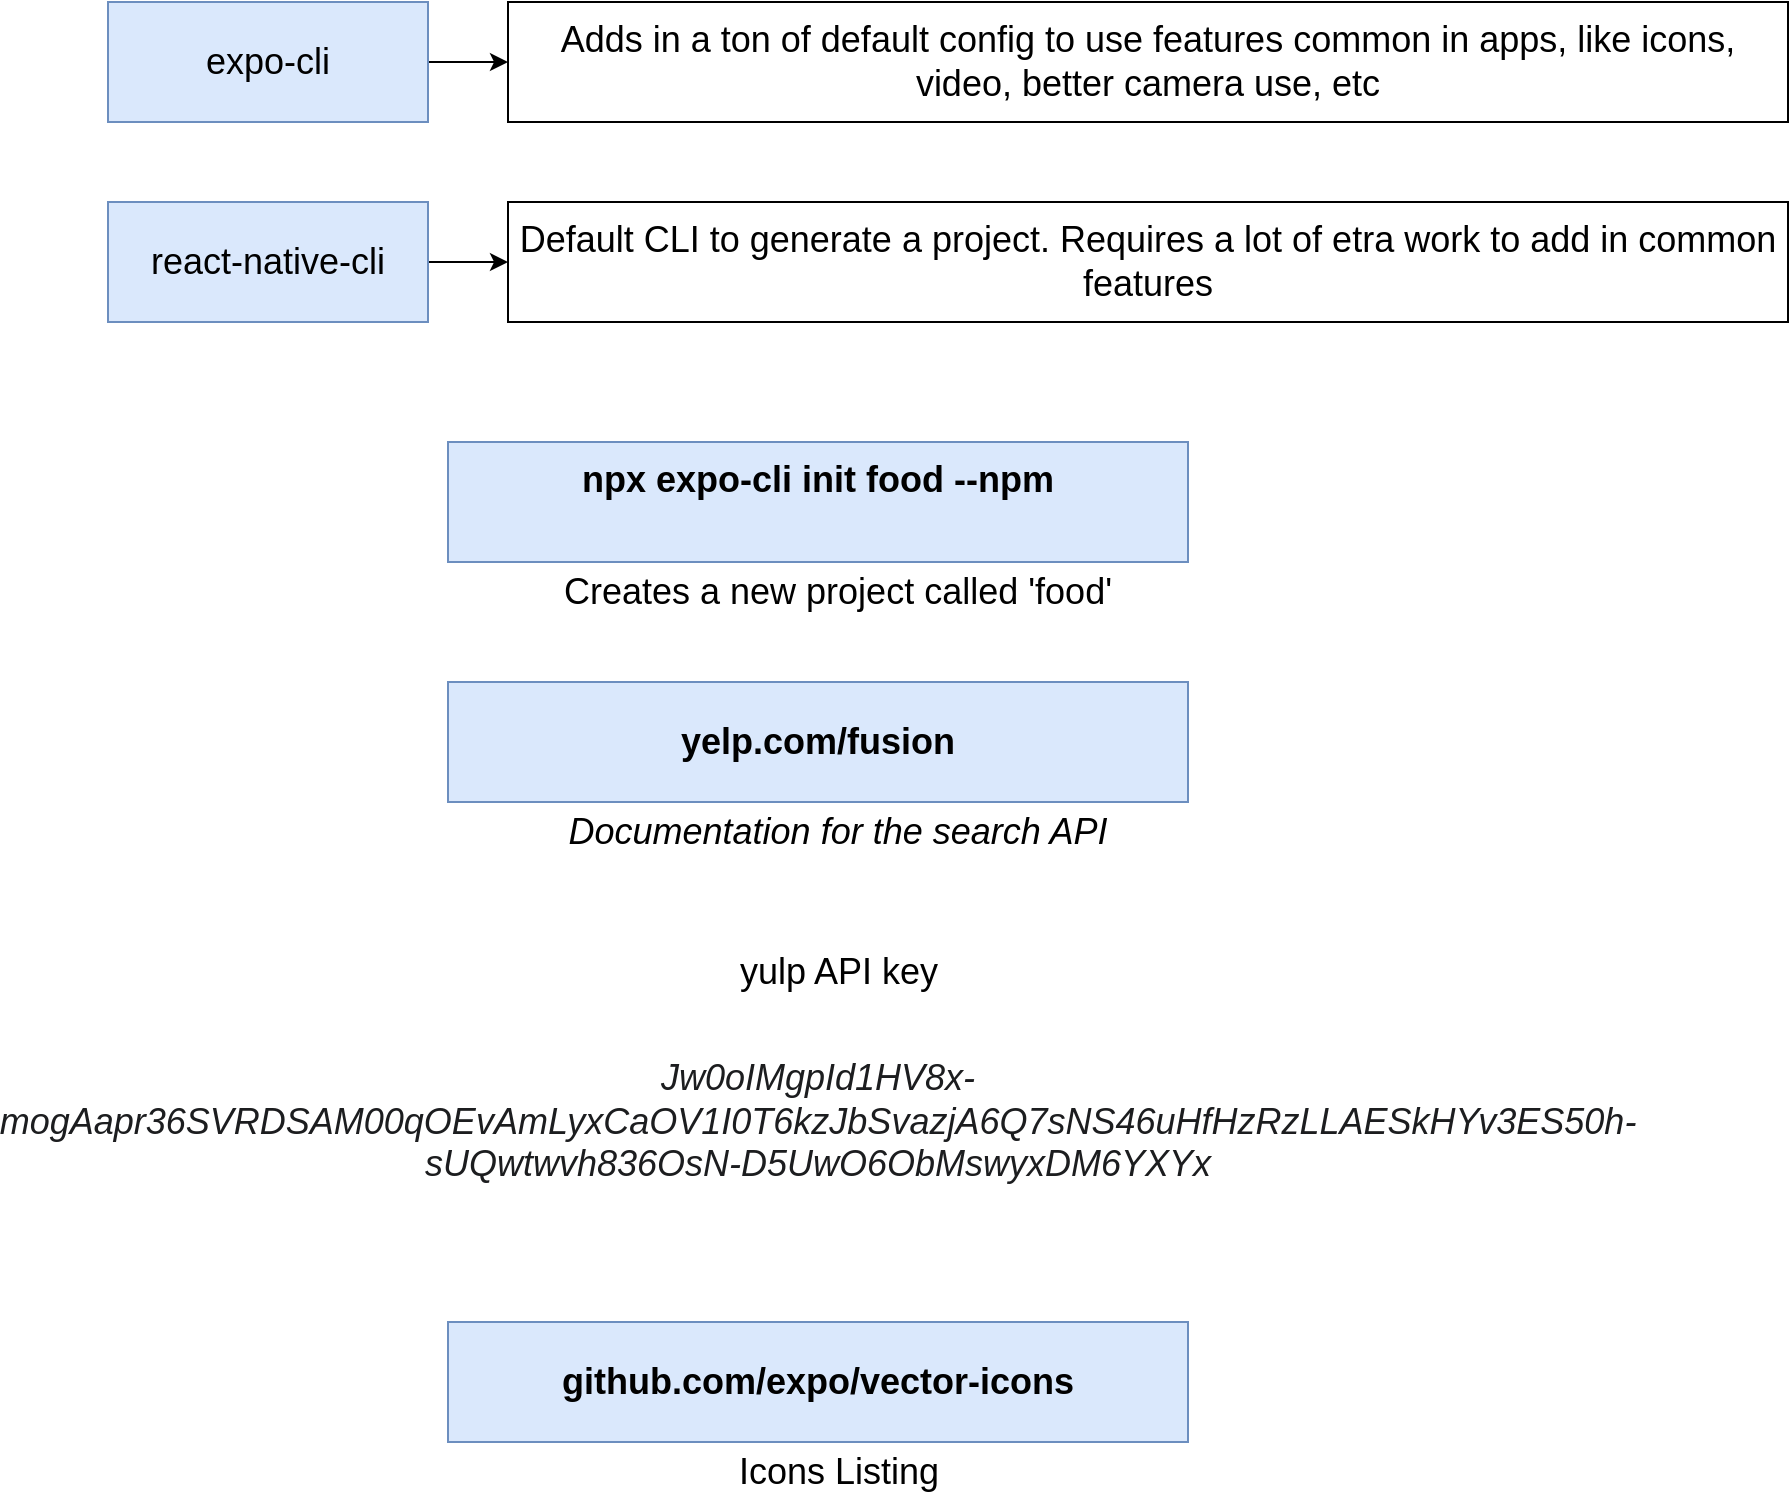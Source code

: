 <mxfile version="15.8.7" type="device" pages="4"><diagram id="WrwqOSiqOzAzMB3x5bqd" name="App Generation ways"><mxGraphModel dx="950" dy="566" grid="1" gridSize="10" guides="1" tooltips="1" connect="1" arrows="1" fold="1" page="1" pageScale="1" pageWidth="827" pageHeight="1169" math="0" shadow="0"><root><mxCell id="0"/><mxCell id="1" parent="0"/><mxCell id="i_Wmv0vjqxrvGVxS2NF4-6" value="" style="edgeStyle=orthogonalEdgeStyle;rounded=0;orthogonalLoop=1;jettySize=auto;html=1;fontSize=18;" parent="1" source="i_Wmv0vjqxrvGVxS2NF4-1" target="i_Wmv0vjqxrvGVxS2NF4-3" edge="1"><mxGeometry relative="1" as="geometry"/></mxCell><mxCell id="i_Wmv0vjqxrvGVxS2NF4-1" value="&lt;font style=&quot;font-size: 18px&quot;&gt;expo-cli&lt;/font&gt;" style="rounded=0;whiteSpace=wrap;html=1;fillColor=#dae8fc;strokeColor=#6c8ebf;" parent="1" vertex="1"><mxGeometry x="360" y="260" width="160" height="60" as="geometry"/></mxCell><mxCell id="i_Wmv0vjqxrvGVxS2NF4-7" value="" style="edgeStyle=orthogonalEdgeStyle;rounded=0;orthogonalLoop=1;jettySize=auto;html=1;fontSize=18;" parent="1" source="i_Wmv0vjqxrvGVxS2NF4-2" target="i_Wmv0vjqxrvGVxS2NF4-5" edge="1"><mxGeometry relative="1" as="geometry"/></mxCell><mxCell id="i_Wmv0vjqxrvGVxS2NF4-2" value="&lt;font style=&quot;font-size: 18px&quot;&gt;react-native-cli&lt;/font&gt;" style="rounded=0;whiteSpace=wrap;html=1;fillColor=#dae8fc;strokeColor=#6c8ebf;" parent="1" vertex="1"><mxGeometry x="360" y="360" width="160" height="60" as="geometry"/></mxCell><mxCell id="i_Wmv0vjqxrvGVxS2NF4-3" value="&lt;font style=&quot;font-size: 18px&quot;&gt;Adds in a ton of default config to use features common in apps, like icons, video, better camera use, etc&lt;/font&gt;" style="rounded=0;whiteSpace=wrap;html=1;" parent="1" vertex="1"><mxGeometry x="560" y="260" width="640" height="60" as="geometry"/></mxCell><mxCell id="i_Wmv0vjqxrvGVxS2NF4-5" value="&lt;span style=&quot;font-size: 18px&quot;&gt;Default CLI to generate a project. Requires a lot of etra work to add in common features&lt;/span&gt;" style="rounded=0;whiteSpace=wrap;html=1;" parent="1" vertex="1"><mxGeometry x="560" y="360" width="640" height="60" as="geometry"/></mxCell><mxCell id="i_Wmv0vjqxrvGVxS2NF4-8" value="&lt;div&gt;&lt;b&gt;npx expo-cli init food --npm&lt;/b&gt;&lt;/div&gt;&lt;div&gt;&lt;br&gt;&lt;/div&gt;" style="rounded=0;whiteSpace=wrap;html=1;fontSize=18;fillColor=#dae8fc;strokeColor=#6c8ebf;" parent="1" vertex="1"><mxGeometry x="530" y="480" width="370" height="60" as="geometry"/></mxCell><mxCell id="i_Wmv0vjqxrvGVxS2NF4-9" value="Creates a new project called 'food'" style="text;html=1;strokeColor=none;fillColor=none;align=center;verticalAlign=middle;whiteSpace=wrap;rounded=0;fontSize=18;" parent="1" vertex="1"><mxGeometry x="570" y="540" width="310" height="30" as="geometry"/></mxCell><mxCell id="i_Wmv0vjqxrvGVxS2NF4-10" value="&lt;div&gt;&lt;b&gt;yelp.com/fusion&lt;/b&gt;&lt;/div&gt;" style="rounded=0;whiteSpace=wrap;html=1;fontSize=18;fillColor=#dae8fc;strokeColor=#6c8ebf;" parent="1" vertex="1"><mxGeometry x="530" y="600" width="370" height="60" as="geometry"/></mxCell><mxCell id="i_Wmv0vjqxrvGVxS2NF4-11" value="&lt;i&gt;Documentation for the search API&lt;/i&gt;" style="text;html=1;strokeColor=none;fillColor=none;align=center;verticalAlign=middle;whiteSpace=wrap;rounded=0;fontSize=18;" parent="1" vertex="1"><mxGeometry x="570" y="660" width="310" height="30" as="geometry"/></mxCell><mxCell id="i_Wmv0vjqxrvGVxS2NF4-13" value="&lt;em style=&quot;box-sizing: border-box ; margin: 0px ; padding: 0px ; color: rgb(28 , 29 , 31) ; font-family: &amp;#34;sf pro text&amp;#34; , , &amp;#34;blinkmacsystemfont&amp;#34; , &amp;#34;roboto&amp;#34; , &amp;#34;segoe ui&amp;#34; , &amp;#34;helvetica&amp;#34; , &amp;#34;arial&amp;#34; , sans-serif , &amp;#34;apple color emoji&amp;#34; , &amp;#34;segoe ui emoji&amp;#34; , &amp;#34;segoe ui symbol&amp;#34; ; background-color: rgb(255 , 255 , 255)&quot;&gt;Jw0oIMgpId1HV8x-mogAapr36SVRDSAM00qOEvAmLyxCaOV1I0T6kzJbSvazjA6Q7sNS46uHfHzRzLLAESkHYv3ES50h-sUQwtwvh836OsN-D5UwO6ObMswyxDM6YXYx&lt;/em&gt;" style="text;html=1;strokeColor=none;fillColor=none;align=center;verticalAlign=middle;whiteSpace=wrap;rounded=0;fontSize=18;" parent="1" vertex="1"><mxGeometry x="525" y="760" width="380" height="120" as="geometry"/></mxCell><mxCell id="i_Wmv0vjqxrvGVxS2NF4-14" value="yulp API key" style="text;html=1;strokeColor=none;fillColor=none;align=center;verticalAlign=middle;whiteSpace=wrap;rounded=0;fontSize=18;" parent="1" vertex="1"><mxGeometry x="652.5" y="730" width="145" height="30" as="geometry"/></mxCell><mxCell id="5w9jolplkc1lT1KSeL-f-1" value="&lt;div&gt;&lt;b&gt;github.com/expo/vector-icons&lt;/b&gt;&lt;/div&gt;" style="rounded=0;whiteSpace=wrap;html=1;fontSize=18;fillColor=#dae8fc;strokeColor=#6c8ebf;" vertex="1" parent="1"><mxGeometry x="530" y="920" width="370" height="60" as="geometry"/></mxCell><mxCell id="5w9jolplkc1lT1KSeL-f-2" value="Icons Listing" style="text;html=1;strokeColor=none;fillColor=none;align=center;verticalAlign=middle;whiteSpace=wrap;rounded=0;fontSize=18;" vertex="1" parent="1"><mxGeometry x="652.5" y="980" width="145" height="30" as="geometry"/></mxCell></root></mxGraphModel></diagram><diagram id="Hoe1b2u6JsbBUwglHizu" name="Screens to navigate"><mxGraphModel dx="868" dy="566" grid="1" gridSize="10" guides="1" tooltips="1" connect="1" arrows="1" fold="1" page="1" pageScale="1" pageWidth="827" pageHeight="1169" math="0" shadow="0"><root><mxCell id="B64MYWREaPMJ1SF4urCP-0"/><mxCell id="B64MYWREaPMJ1SF4urCP-1" parent="B64MYWREaPMJ1SF4urCP-0"/><mxCell id="7j5D3TTztKaF74a5l4-s-0" value="" style="rounded=1;whiteSpace=wrap;html=1;fillColor=#f5f5f5;fontColor=#333333;strokeColor=#666666;" vertex="1" parent="B64MYWREaPMJ1SF4urCP-1"><mxGeometry x="200" y="40" width="280" height="440" as="geometry"/></mxCell><mxCell id="7j5D3TTztKaF74a5l4-s-1" value="" style="rounded=0;whiteSpace=wrap;html=1;" vertex="1" parent="B64MYWREaPMJ1SF4urCP-1"><mxGeometry x="210" y="80" width="260" height="370" as="geometry"/></mxCell><mxCell id="7j5D3TTztKaF74a5l4-s-2" value="" style="ellipse;whiteSpace=wrap;html=1;aspect=fixed;" vertex="1" parent="B64MYWREaPMJ1SF4urCP-1"><mxGeometry x="270" y="50" width="10" height="10" as="geometry"/></mxCell><mxCell id="7j5D3TTztKaF74a5l4-s-3" value="" style="rounded=1;whiteSpace=wrap;html=1;" vertex="1" parent="B64MYWREaPMJ1SF4urCP-1"><mxGeometry x="310" y="50" width="70" height="10" as="geometry"/></mxCell><mxCell id="7j5D3TTztKaF74a5l4-s-4" value="" style="ellipse;whiteSpace=wrap;html=1;aspect=fixed;" vertex="1" parent="B64MYWREaPMJ1SF4urCP-1"><mxGeometry x="390" y="50" width="10" height="10" as="geometry"/></mxCell><mxCell id="7j5D3TTztKaF74a5l4-s-5" value="" style="ellipse;whiteSpace=wrap;html=1;aspect=fixed;" vertex="1" parent="B64MYWREaPMJ1SF4urCP-1"><mxGeometry x="408.5" y="50" width="10" height="10" as="geometry"/></mxCell><mxCell id="7j5D3TTztKaF74a5l4-s-6" value="" style="rounded=1;whiteSpace=wrap;html=1;" vertex="1" parent="B64MYWREaPMJ1SF4urCP-1"><mxGeometry x="310" y="450" width="70" height="20" as="geometry"/></mxCell><mxCell id="7j5D3TTztKaF74a5l4-s-7" value="&lt;font style=&quot;font-size: 26px&quot;&gt;Search Screen&lt;/font&gt;" style="rounded=0;whiteSpace=wrap;html=1;fillColor=#dae8fc;strokeColor=#6c8ebf;" vertex="1" parent="B64MYWREaPMJ1SF4urCP-1"><mxGeometry x="255" y="200" width="170" height="100" as="geometry"/></mxCell><mxCell id="7j5D3TTztKaF74a5l4-s-8" value="" style="rounded=1;whiteSpace=wrap;html=1;fillColor=#f5f5f5;fontColor=#333333;strokeColor=#666666;" vertex="1" parent="B64MYWREaPMJ1SF4urCP-1"><mxGeometry x="560" y="40" width="280" height="440" as="geometry"/></mxCell><mxCell id="7j5D3TTztKaF74a5l4-s-9" value="" style="rounded=0;whiteSpace=wrap;html=1;" vertex="1" parent="B64MYWREaPMJ1SF4urCP-1"><mxGeometry x="570" y="80" width="260" height="370" as="geometry"/></mxCell><mxCell id="7j5D3TTztKaF74a5l4-s-10" value="" style="ellipse;whiteSpace=wrap;html=1;aspect=fixed;" vertex="1" parent="B64MYWREaPMJ1SF4urCP-1"><mxGeometry x="630" y="50" width="10" height="10" as="geometry"/></mxCell><mxCell id="7j5D3TTztKaF74a5l4-s-11" value="" style="rounded=1;whiteSpace=wrap;html=1;" vertex="1" parent="B64MYWREaPMJ1SF4urCP-1"><mxGeometry x="670" y="50" width="70" height="10" as="geometry"/></mxCell><mxCell id="7j5D3TTztKaF74a5l4-s-12" value="" style="ellipse;whiteSpace=wrap;html=1;aspect=fixed;" vertex="1" parent="B64MYWREaPMJ1SF4urCP-1"><mxGeometry x="750" y="50" width="10" height="10" as="geometry"/></mxCell><mxCell id="7j5D3TTztKaF74a5l4-s-13" value="" style="ellipse;whiteSpace=wrap;html=1;aspect=fixed;" vertex="1" parent="B64MYWREaPMJ1SF4urCP-1"><mxGeometry x="768.5" y="50" width="10" height="10" as="geometry"/></mxCell><mxCell id="7j5D3TTztKaF74a5l4-s-14" value="" style="rounded=1;whiteSpace=wrap;html=1;" vertex="1" parent="B64MYWREaPMJ1SF4urCP-1"><mxGeometry x="670" y="450" width="70" height="20" as="geometry"/></mxCell><mxCell id="7j5D3TTztKaF74a5l4-s-15" value="&lt;font style=&quot;font-size: 26px&quot;&gt;Details Screen&lt;/font&gt;" style="rounded=0;whiteSpace=wrap;html=1;fillColor=#dae8fc;strokeColor=#6c8ebf;" vertex="1" parent="B64MYWREaPMJ1SF4urCP-1"><mxGeometry x="615" y="200" width="170" height="100" as="geometry"/></mxCell></root></mxGraphModel></diagram><diagram id="XXNTL1SwGG0emzPkTW7q" name="What React Navigation Offers"><mxGraphModel dx="1320" dy="566" grid="1" gridSize="10" guides="1" tooltips="1" connect="1" arrows="1" fold="1" page="1" pageScale="1" pageWidth="827" pageHeight="1169" math="0" shadow="0"><root><mxCell id="nATGKbkZ07xjLqgcDPAR-0"/><mxCell id="nATGKbkZ07xjLqgcDPAR-1" parent="nATGKbkZ07xjLqgcDPAR-0"/><mxCell id="X2TZH0HM2lUTdgcv3hEM-0" value="" style="rounded=1;whiteSpace=wrap;html=1;fillColor=#f5f5f5;fontColor=#333333;strokeColor=#666666;" vertex="1" parent="nATGKbkZ07xjLqgcDPAR-1"><mxGeometry x="70" y="50" width="280" height="440" as="geometry"/></mxCell><mxCell id="X2TZH0HM2lUTdgcv3hEM-1" value="" style="rounded=0;whiteSpace=wrap;html=1;" vertex="1" parent="nATGKbkZ07xjLqgcDPAR-1"><mxGeometry x="80" y="90" width="260" height="370" as="geometry"/></mxCell><mxCell id="X2TZH0HM2lUTdgcv3hEM-2" value="" style="ellipse;whiteSpace=wrap;html=1;aspect=fixed;" vertex="1" parent="nATGKbkZ07xjLqgcDPAR-1"><mxGeometry x="140" y="60" width="10" height="10" as="geometry"/></mxCell><mxCell id="X2TZH0HM2lUTdgcv3hEM-3" value="" style="rounded=1;whiteSpace=wrap;html=1;" vertex="1" parent="nATGKbkZ07xjLqgcDPAR-1"><mxGeometry x="180" y="60" width="70" height="10" as="geometry"/></mxCell><mxCell id="X2TZH0HM2lUTdgcv3hEM-4" value="" style="ellipse;whiteSpace=wrap;html=1;aspect=fixed;" vertex="1" parent="nATGKbkZ07xjLqgcDPAR-1"><mxGeometry x="260" y="60" width="10" height="10" as="geometry"/></mxCell><mxCell id="X2TZH0HM2lUTdgcv3hEM-5" value="" style="ellipse;whiteSpace=wrap;html=1;aspect=fixed;" vertex="1" parent="nATGKbkZ07xjLqgcDPAR-1"><mxGeometry x="278.5" y="60" width="10" height="10" as="geometry"/></mxCell><mxCell id="X2TZH0HM2lUTdgcv3hEM-6" value="" style="rounded=1;whiteSpace=wrap;html=1;" vertex="1" parent="nATGKbkZ07xjLqgcDPAR-1"><mxGeometry x="180" y="460" width="70" height="20" as="geometry"/></mxCell><mxCell id="X2TZH0HM2lUTdgcv3hEM-7" value="" style="rounded=0;whiteSpace=wrap;html=1;" vertex="1" parent="nATGKbkZ07xjLqgcDPAR-1"><mxGeometry x="80" y="90" width="170" height="370" as="geometry"/></mxCell><mxCell id="X2TZH0HM2lUTdgcv3hEM-8" value="" style="rounded=1;whiteSpace=wrap;html=1;fillColor=#f5f5f5;fontColor=#333333;strokeColor=#666666;" vertex="1" parent="nATGKbkZ07xjLqgcDPAR-1"><mxGeometry x="360" y="50" width="280" height="440" as="geometry"/></mxCell><mxCell id="X2TZH0HM2lUTdgcv3hEM-9" value="" style="rounded=0;whiteSpace=wrap;html=1;" vertex="1" parent="nATGKbkZ07xjLqgcDPAR-1"><mxGeometry x="370" y="90" width="260" height="370" as="geometry"/></mxCell><mxCell id="X2TZH0HM2lUTdgcv3hEM-10" value="" style="ellipse;whiteSpace=wrap;html=1;aspect=fixed;" vertex="1" parent="nATGKbkZ07xjLqgcDPAR-1"><mxGeometry x="440" y="60" width="10" height="10" as="geometry"/></mxCell><mxCell id="X2TZH0HM2lUTdgcv3hEM-11" value="" style="rounded=1;whiteSpace=wrap;html=1;" vertex="1" parent="nATGKbkZ07xjLqgcDPAR-1"><mxGeometry x="480" y="60" width="70" height="10" as="geometry"/></mxCell><mxCell id="X2TZH0HM2lUTdgcv3hEM-12" value="" style="ellipse;whiteSpace=wrap;html=1;aspect=fixed;" vertex="1" parent="nATGKbkZ07xjLqgcDPAR-1"><mxGeometry x="560" y="60" width="10" height="10" as="geometry"/></mxCell><mxCell id="X2TZH0HM2lUTdgcv3hEM-13" value="" style="ellipse;whiteSpace=wrap;html=1;aspect=fixed;" vertex="1" parent="nATGKbkZ07xjLqgcDPAR-1"><mxGeometry x="578.5" y="60" width="10" height="10" as="geometry"/></mxCell><mxCell id="X2TZH0HM2lUTdgcv3hEM-14" value="" style="rounded=1;whiteSpace=wrap;html=1;" vertex="1" parent="nATGKbkZ07xjLqgcDPAR-1"><mxGeometry x="480" y="460" width="70" height="20" as="geometry"/></mxCell><mxCell id="X2TZH0HM2lUTdgcv3hEM-26" value="Home" style="text;html=1;strokeColor=none;fillColor=none;align=center;verticalAlign=middle;whiteSpace=wrap;rounded=0;fontSize=26;" vertex="1" parent="nATGKbkZ07xjLqgcDPAR-1"><mxGeometry x="135" y="130" width="60" height="30" as="geometry"/></mxCell><mxCell id="X2TZH0HM2lUTdgcv3hEM-27" value="Text" style="text;html=1;strokeColor=none;fillColor=none;align=center;verticalAlign=middle;whiteSpace=wrap;rounded=0;fontSize=26;" vertex="1" parent="nATGKbkZ07xjLqgcDPAR-1"><mxGeometry x="135" y="170" width="60" height="30" as="geometry"/></mxCell><mxCell id="X2TZH0HM2lUTdgcv3hEM-28" value="API Demo" style="text;html=1;strokeColor=none;fillColor=none;align=center;verticalAlign=middle;whiteSpace=wrap;rounded=0;fontSize=26;" vertex="1" parent="nATGKbkZ07xjLqgcDPAR-1"><mxGeometry x="95" y="210" width="140" height="30" as="geometry"/></mxCell><mxCell id="X2TZH0HM2lUTdgcv3hEM-29" value="Picker" style="text;html=1;strokeColor=none;fillColor=none;align=center;verticalAlign=middle;whiteSpace=wrap;rounded=0;fontSize=26;" vertex="1" parent="nATGKbkZ07xjLqgcDPAR-1"><mxGeometry x="135" y="245" width="60" height="30" as="geometry"/></mxCell><mxCell id="X2TZH0HM2lUTdgcv3hEM-30" value="Icons" style="text;html=1;strokeColor=none;fillColor=none;align=center;verticalAlign=middle;whiteSpace=wrap;rounded=0;fontSize=26;" vertex="1" parent="nATGKbkZ07xjLqgcDPAR-1"><mxGeometry x="135" y="280" width="60" height="30" as="geometry"/></mxCell><mxCell id="X2TZH0HM2lUTdgcv3hEM-31" value="" style="rounded=0;whiteSpace=wrap;html=1;fontSize=26;" vertex="1" parent="nATGKbkZ07xjLqgcDPAR-1"><mxGeometry x="250" y="90" width="90" height="60" as="geometry"/></mxCell><mxCell id="X2TZH0HM2lUTdgcv3hEM-32" value="&lt;font style=&quot;font-size: 15px&quot;&gt;ty of&lt;br&gt;&amp;nbsp;use state&lt;br&gt;&lt;/font&gt;" style="text;html=1;strokeColor=none;fillColor=none;align=left;verticalAlign=middle;whiteSpace=wrap;rounded=0;fontSize=26;" vertex="1" parent="nATGKbkZ07xjLqgcDPAR-1"><mxGeometry x="250" y="190" width="90" height="40" as="geometry"/></mxCell><mxCell id="X2TZH0HM2lUTdgcv3hEM-33" value="Home" style="rounded=0;whiteSpace=wrap;html=1;fontSize=15;" vertex="1" parent="nATGKbkZ07xjLqgcDPAR-1"><mxGeometry x="370" y="90" width="260" height="60" as="geometry"/></mxCell><mxCell id="X2TZH0HM2lUTdgcv3hEM-35" value="" style="endArrow=none;html=1;rounded=0;fontSize=15;" edge="1" parent="nATGKbkZ07xjLqgcDPAR-1"><mxGeometry width="50" height="50" relative="1" as="geometry"><mxPoint x="384" y="110" as="sourcePoint"/><mxPoint x="414" y="110" as="targetPoint"/></mxGeometry></mxCell><mxCell id="X2TZH0HM2lUTdgcv3hEM-36" value="" style="endArrow=none;html=1;rounded=0;fontSize=15;" edge="1" parent="nATGKbkZ07xjLqgcDPAR-1"><mxGeometry width="50" height="50" relative="1" as="geometry"><mxPoint x="384" y="119.5" as="sourcePoint"/><mxPoint x="414" y="119.5" as="targetPoint"/></mxGeometry></mxCell><mxCell id="X2TZH0HM2lUTdgcv3hEM-37" value="" style="endArrow=none;html=1;rounded=0;fontSize=15;" edge="1" parent="nATGKbkZ07xjLqgcDPAR-1"><mxGeometry width="50" height="50" relative="1" as="geometry"><mxPoint x="384" y="130" as="sourcePoint"/><mxPoint x="414" y="130" as="targetPoint"/></mxGeometry></mxCell><mxCell id="X2TZH0HM2lUTdgcv3hEM-38" value="&lt;font style=&quot;font-size: 22px&quot;&gt;Welcome !&lt;/font&gt;" style="text;html=1;strokeColor=none;fillColor=none;align=center;verticalAlign=middle;whiteSpace=wrap;rounded=0;fontSize=15;" vertex="1" parent="nATGKbkZ07xjLqgcDPAR-1"><mxGeometry x="370" y="150" width="160" height="40" as="geometry"/></mxCell><mxCell id="X2TZH0HM2lUTdgcv3hEM-39" value="&lt;font style=&quot;font-size: 15px&quot;&gt;This app has a variety of examples on how to use state.&lt;/font&gt;" style="text;html=1;strokeColor=none;fillColor=none;align=center;verticalAlign=middle;whiteSpace=wrap;rounded=0;fontSize=22;" vertex="1" parent="nATGKbkZ07xjLqgcDPAR-1"><mxGeometry x="370" y="190" width="260" height="110" as="geometry"/></mxCell><mxCell id="X2TZH0HM2lUTdgcv3hEM-52" value="" style="rounded=1;whiteSpace=wrap;html=1;fillColor=#f5f5f5;fontColor=#333333;strokeColor=#666666;" vertex="1" parent="nATGKbkZ07xjLqgcDPAR-1"><mxGeometry x="650" y="50" width="280" height="440" as="geometry"/></mxCell><mxCell id="X2TZH0HM2lUTdgcv3hEM-53" value="" style="rounded=0;whiteSpace=wrap;html=1;" vertex="1" parent="nATGKbkZ07xjLqgcDPAR-1"><mxGeometry x="660" y="90" width="260" height="370" as="geometry"/></mxCell><mxCell id="X2TZH0HM2lUTdgcv3hEM-54" value="" style="ellipse;whiteSpace=wrap;html=1;aspect=fixed;" vertex="1" parent="nATGKbkZ07xjLqgcDPAR-1"><mxGeometry x="730" y="60" width="10" height="10" as="geometry"/></mxCell><mxCell id="X2TZH0HM2lUTdgcv3hEM-55" value="" style="rounded=1;whiteSpace=wrap;html=1;" vertex="1" parent="nATGKbkZ07xjLqgcDPAR-1"><mxGeometry x="770" y="60" width="70" height="10" as="geometry"/></mxCell><mxCell id="X2TZH0HM2lUTdgcv3hEM-56" value="" style="ellipse;whiteSpace=wrap;html=1;aspect=fixed;" vertex="1" parent="nATGKbkZ07xjLqgcDPAR-1"><mxGeometry x="850" y="60" width="10" height="10" as="geometry"/></mxCell><mxCell id="X2TZH0HM2lUTdgcv3hEM-57" value="" style="ellipse;whiteSpace=wrap;html=1;aspect=fixed;" vertex="1" parent="nATGKbkZ07xjLqgcDPAR-1"><mxGeometry x="868.5" y="60" width="10" height="10" as="geometry"/></mxCell><mxCell id="X2TZH0HM2lUTdgcv3hEM-58" value="" style="rounded=1;whiteSpace=wrap;html=1;" vertex="1" parent="nATGKbkZ07xjLqgcDPAR-1"><mxGeometry x="770" y="460" width="70" height="20" as="geometry"/></mxCell><mxCell id="X2TZH0HM2lUTdgcv3hEM-59" value="Home" style="rounded=0;whiteSpace=wrap;html=1;fontSize=15;" vertex="1" parent="nATGKbkZ07xjLqgcDPAR-1"><mxGeometry x="660" y="90" width="260" height="60" as="geometry"/></mxCell><mxCell id="X2TZH0HM2lUTdgcv3hEM-63" value="&lt;font style=&quot;font-size: 22px&quot;&gt;Welcome !&lt;/font&gt;" style="text;html=1;strokeColor=none;fillColor=none;align=center;verticalAlign=middle;whiteSpace=wrap;rounded=0;fontSize=15;" vertex="1" parent="nATGKbkZ07xjLqgcDPAR-1"><mxGeometry x="660" y="150" width="160" height="40" as="geometry"/></mxCell><mxCell id="X2TZH0HM2lUTdgcv3hEM-64" value="&lt;font style=&quot;font-size: 15px&quot;&gt;This app has a variety of examples on how to use state.&lt;/font&gt;" style="text;html=1;strokeColor=none;fillColor=none;align=center;verticalAlign=middle;whiteSpace=wrap;rounded=0;fontSize=22;" vertex="1" parent="nATGKbkZ07xjLqgcDPAR-1"><mxGeometry x="660" y="190" width="260" height="110" as="geometry"/></mxCell><mxCell id="X2TZH0HM2lUTdgcv3hEM-78" value="Tap Here to show Icons" style="rounded=0;whiteSpace=wrap;html=1;fontSize=15;" vertex="1" parent="nATGKbkZ07xjLqgcDPAR-1"><mxGeometry x="690" y="280" width="200" height="40" as="geometry"/></mxCell><mxCell id="X2TZH0HM2lUTdgcv3hEM-79" value="" style="rounded=0;whiteSpace=wrap;html=1;fontSize=15;" vertex="1" parent="nATGKbkZ07xjLqgcDPAR-1"><mxGeometry x="370" y="420" width="260" height="40" as="geometry"/></mxCell><mxCell id="X2TZH0HM2lUTdgcv3hEM-80" value="Home" style="text;html=1;strokeColor=none;fillColor=none;align=center;verticalAlign=middle;whiteSpace=wrap;rounded=0;fontSize=15;" vertex="1" parent="nATGKbkZ07xjLqgcDPAR-1"><mxGeometry x="370" y="420" width="80" height="40" as="geometry"/></mxCell><mxCell id="X2TZH0HM2lUTdgcv3hEM-81" value="Icons" style="text;html=1;strokeColor=none;fillColor=none;align=center;verticalAlign=middle;whiteSpace=wrap;rounded=0;fontSize=15;" vertex="1" parent="nATGKbkZ07xjLqgcDPAR-1"><mxGeometry x="460" y="420" width="80" height="40" as="geometry"/></mxCell><mxCell id="X2TZH0HM2lUTdgcv3hEM-82" value="Picker" style="text;html=1;strokeColor=none;fillColor=none;align=center;verticalAlign=middle;whiteSpace=wrap;rounded=0;fontSize=15;" vertex="1" parent="nATGKbkZ07xjLqgcDPAR-1"><mxGeometry x="550" y="420" width="80" height="40" as="geometry"/></mxCell><mxCell id="X2TZH0HM2lUTdgcv3hEM-83" value="" style="rounded=1;whiteSpace=wrap;html=1;fillColor=#f5f5f5;fontColor=#333333;strokeColor=#666666;" vertex="1" parent="nATGKbkZ07xjLqgcDPAR-1"><mxGeometry x="940" y="50" width="280" height="440" as="geometry"/></mxCell><mxCell id="X2TZH0HM2lUTdgcv3hEM-84" value="" style="rounded=0;whiteSpace=wrap;html=1;" vertex="1" parent="nATGKbkZ07xjLqgcDPAR-1"><mxGeometry x="950" y="90" width="260" height="370" as="geometry"/></mxCell><mxCell id="X2TZH0HM2lUTdgcv3hEM-85" value="" style="ellipse;whiteSpace=wrap;html=1;aspect=fixed;" vertex="1" parent="nATGKbkZ07xjLqgcDPAR-1"><mxGeometry x="1020" y="60" width="10" height="10" as="geometry"/></mxCell><mxCell id="X2TZH0HM2lUTdgcv3hEM-86" value="" style="rounded=1;whiteSpace=wrap;html=1;" vertex="1" parent="nATGKbkZ07xjLqgcDPAR-1"><mxGeometry x="1060" y="60" width="70" height="10" as="geometry"/></mxCell><mxCell id="X2TZH0HM2lUTdgcv3hEM-87" value="" style="ellipse;whiteSpace=wrap;html=1;aspect=fixed;" vertex="1" parent="nATGKbkZ07xjLqgcDPAR-1"><mxGeometry x="1140" y="60" width="10" height="10" as="geometry"/></mxCell><mxCell id="X2TZH0HM2lUTdgcv3hEM-88" value="" style="ellipse;whiteSpace=wrap;html=1;aspect=fixed;" vertex="1" parent="nATGKbkZ07xjLqgcDPAR-1"><mxGeometry x="1158.5" y="60" width="10" height="10" as="geometry"/></mxCell><mxCell id="X2TZH0HM2lUTdgcv3hEM-89" value="" style="rounded=1;whiteSpace=wrap;html=1;" vertex="1" parent="nATGKbkZ07xjLqgcDPAR-1"><mxGeometry x="1060" y="460" width="70" height="20" as="geometry"/></mxCell><mxCell id="X2TZH0HM2lUTdgcv3hEM-90" value="Icons" style="rounded=0;whiteSpace=wrap;html=1;fontSize=15;" vertex="1" parent="nATGKbkZ07xjLqgcDPAR-1"><mxGeometry x="950" y="90" width="260" height="60" as="geometry"/></mxCell><mxCell id="X2TZH0HM2lUTdgcv3hEM-91" value="&lt;font style=&quot;font-size: 22px&quot;&gt;List of icons&lt;/font&gt;" style="text;html=1;strokeColor=none;fillColor=none;align=center;verticalAlign=middle;whiteSpace=wrap;rounded=0;fontSize=15;" vertex="1" parent="nATGKbkZ07xjLqgcDPAR-1"><mxGeometry x="950" y="150" width="160" height="40" as="geometry"/></mxCell><mxCell id="X2TZH0HM2lUTdgcv3hEM-94" value="" style="shape=singleArrow;direction=west;whiteSpace=wrap;html=1;fontSize=15;" vertex="1" parent="nATGKbkZ07xjLqgcDPAR-1"><mxGeometry x="970" y="110" width="40" height="20" as="geometry"/></mxCell><mxCell id="X2TZH0HM2lUTdgcv3hEM-95" value="&lt;b&gt;&lt;font style=&quot;font-size: 25px&quot;&gt;StackNavigator&lt;/font&gt;&lt;/b&gt;" style="rounded=0;whiteSpace=wrap;html=1;fontSize=15;fillColor=#dae8fc;strokeColor=#6c8ebf;" vertex="1" parent="nATGKbkZ07xjLqgcDPAR-1"><mxGeometry x="650" y="530" width="570" height="60" as="geometry"/></mxCell><mxCell id="X2TZH0HM2lUTdgcv3hEM-96" value="&lt;b&gt;&lt;font style=&quot;font-size: 25px&quot;&gt;Drawer Navigator&lt;/font&gt;&lt;/b&gt;" style="rounded=0;whiteSpace=wrap;html=1;fontSize=15;fillColor=#dae8fc;strokeColor=#6c8ebf;" vertex="1" parent="nATGKbkZ07xjLqgcDPAR-1"><mxGeometry x="70" y="530" width="280" height="60" as="geometry"/></mxCell><mxCell id="X2TZH0HM2lUTdgcv3hEM-97" value="&lt;b&gt;&lt;font style=&quot;font-size: 25px&quot;&gt;BottomTabNavigator&lt;/font&gt;&lt;/b&gt;" style="rounded=0;whiteSpace=wrap;html=1;fontSize=15;fillColor=#dae8fc;strokeColor=#6c8ebf;" vertex="1" parent="nATGKbkZ07xjLqgcDPAR-1"><mxGeometry x="360" y="530" width="280" height="60" as="geometry"/></mxCell></root></mxGraphModel></diagram><diagram id="PJ7OqbalOK_bDyCAb8yj" name="Search Screen"><mxGraphModel dx="123" dy="566" grid="1" gridSize="10" guides="1" tooltips="1" connect="1" arrows="1" fold="1" page="1" pageScale="1" pageWidth="827" pageHeight="1169" math="0" shadow="0"><root><mxCell id="C2LJOht86fb4rzz_PoNY-0"/><mxCell id="C2LJOht86fb4rzz_PoNY-1" parent="C2LJOht86fb4rzz_PoNY-0"/><mxCell id="3a7aMf3TClmGL0pCJZ6c-0" value="" style="rounded=1;whiteSpace=wrap;html=1;fillColor=#f5f5f5;fontColor=#333333;strokeColor=#666666;" vertex="1" parent="C2LJOht86fb4rzz_PoNY-1"><mxGeometry x="940" y="50" width="280" height="500" as="geometry"/></mxCell><mxCell id="3a7aMf3TClmGL0pCJZ6c-1" value="" style="rounded=0;whiteSpace=wrap;html=1;" vertex="1" parent="C2LJOht86fb4rzz_PoNY-1"><mxGeometry x="950" y="90" width="260" height="420" as="geometry"/></mxCell><mxCell id="3a7aMf3TClmGL0pCJZ6c-2" value="" style="ellipse;whiteSpace=wrap;html=1;aspect=fixed;" vertex="1" parent="C2LJOht86fb4rzz_PoNY-1"><mxGeometry x="1020" y="60" width="10" height="10" as="geometry"/></mxCell><mxCell id="3a7aMf3TClmGL0pCJZ6c-3" value="" style="rounded=1;whiteSpace=wrap;html=1;" vertex="1" parent="C2LJOht86fb4rzz_PoNY-1"><mxGeometry x="1045" y="60" width="70" height="10" as="geometry"/></mxCell><mxCell id="3a7aMf3TClmGL0pCJZ6c-4" value="" style="ellipse;whiteSpace=wrap;html=1;aspect=fixed;" vertex="1" parent="C2LJOht86fb4rzz_PoNY-1"><mxGeometry x="1140" y="60" width="10" height="10" as="geometry"/></mxCell><mxCell id="3a7aMf3TClmGL0pCJZ6c-5" value="" style="ellipse;whiteSpace=wrap;html=1;aspect=fixed;" vertex="1" parent="C2LJOht86fb4rzz_PoNY-1"><mxGeometry x="1158.5" y="60" width="10" height="10" as="geometry"/></mxCell><mxCell id="3a7aMf3TClmGL0pCJZ6c-6" value="" style="rounded=1;whiteSpace=wrap;html=1;" vertex="1" parent="C2LJOht86fb4rzz_PoNY-1"><mxGeometry x="1045" y="520" width="70" height="20" as="geometry"/></mxCell><mxCell id="3a7aMf3TClmGL0pCJZ6c-8" value="&lt;font style=&quot;font-size: 22px&quot;&gt;Business Search&lt;/font&gt;" style="text;html=1;strokeColor=none;fillColor=none;align=center;verticalAlign=middle;whiteSpace=wrap;rounded=0;fontSize=15;" vertex="1" parent="C2LJOht86fb4rzz_PoNY-1"><mxGeometry x="977.5" y="90" width="205" height="40" as="geometry"/></mxCell><mxCell id="3a7aMf3TClmGL0pCJZ6c-10" value="" style="rounded=1;whiteSpace=wrap;html=1;fontSize=25;dashed=1;strokeColor=#0000FF;strokeWidth=2;" vertex="1" parent="C2LJOht86fb4rzz_PoNY-1"><mxGeometry x="960" y="150" width="240" height="70" as="geometry"/></mxCell><mxCell id="3a7aMf3TClmGL0pCJZ6c-11" value="" style="rounded=1;whiteSpace=wrap;html=1;fontSize=25;dashed=1;strokeColor=#0000FF;strokeWidth=2;" vertex="1" parent="C2LJOht86fb4rzz_PoNY-1"><mxGeometry x="960" y="230" width="240" height="70" as="geometry"/></mxCell><mxCell id="3a7aMf3TClmGL0pCJZ6c-12" value="" style="rounded=1;whiteSpace=wrap;html=1;fontSize=25;dashed=1;strokeColor=#0000FF;strokeWidth=2;" vertex="1" parent="C2LJOht86fb4rzz_PoNY-1"><mxGeometry x="960" y="310" width="240" height="70" as="geometry"/></mxCell><mxCell id="3a7aMf3TClmGL0pCJZ6c-13" value="" style="rounded=1;whiteSpace=wrap;html=1;fontSize=25;dashed=1;strokeColor=#0000FF;strokeWidth=2;" vertex="1" parent="C2LJOht86fb4rzz_PoNY-1"><mxGeometry x="960" y="390" width="240" height="70" as="geometry"/></mxCell><mxCell id="3a7aMf3TClmGL0pCJZ6c-15" value="search term" style="rounded=0;whiteSpace=wrap;html=1;fontSize=25;strokeColor=#000000;strokeWidth=1;" vertex="1" parent="C2LJOht86fb4rzz_PoNY-1"><mxGeometry x="982.5" y="167.5" width="195" height="35" as="geometry"/></mxCell><mxCell id="3a7aMf3TClmGL0pCJZ6c-16" value="" style="ellipse;whiteSpace=wrap;html=1;aspect=fixed;fontSize=25;strokeColor=#000000;strokeWidth=1;" vertex="1" parent="C2LJOht86fb4rzz_PoNY-1"><mxGeometry x="1000" y="167.5" width="12.5" height="12.5" as="geometry"/></mxCell><mxCell id="3a7aMf3TClmGL0pCJZ6c-17" value="" style="endArrow=none;html=1;rounded=0;fontSize=25;exitX=0;exitY=1;exitDx=0;exitDy=0;strokeWidth=5;" edge="1" parent="C2LJOht86fb4rzz_PoNY-1" source="3a7aMf3TClmGL0pCJZ6c-15"><mxGeometry width="50" height="50" relative="1" as="geometry"><mxPoint x="950" y="230" as="sourcePoint"/><mxPoint x="1000" y="180" as="targetPoint"/></mxGeometry></mxCell><mxCell id="3a7aMf3TClmGL0pCJZ6c-18" value="Cheap" style="rounded=0;whiteSpace=wrap;html=1;fontSize=25;strokeColor=#666666;strokeWidth=1;fillColor=#f5f5f5;fontColor=#333333;align=left;" vertex="1" parent="C2LJOht86fb4rzz_PoNY-1"><mxGeometry x="967.5" y="240" width="222.5" height="50" as="geometry"/></mxCell><mxCell id="3a7aMf3TClmGL0pCJZ6c-19" value="Medium" style="rounded=0;whiteSpace=wrap;html=1;fontSize=25;strokeColor=#666666;strokeWidth=1;fillColor=#f5f5f5;fontColor=#333333;align=left;" vertex="1" parent="C2LJOht86fb4rzz_PoNY-1"><mxGeometry x="968.75" y="320" width="222.5" height="50" as="geometry"/></mxCell><mxCell id="3a7aMf3TClmGL0pCJZ6c-20" value="Expensive" style="rounded=0;whiteSpace=wrap;html=1;fontSize=25;strokeColor=#666666;strokeWidth=1;fillColor=#f5f5f5;fontColor=#333333;align=left;" vertex="1" parent="C2LJOht86fb4rzz_PoNY-1"><mxGeometry x="967.5" y="400" width="222.5" height="50" as="geometry"/></mxCell><mxCell id="3a7aMf3TClmGL0pCJZ6c-21" value="" style="endArrow=classic;html=1;rounded=0;fontSize=25;strokeWidth=2;entryX=1;entryY=0.5;entryDx=0;entryDy=0;" edge="1" parent="C2LJOht86fb4rzz_PoNY-1" target="3a7aMf3TClmGL0pCJZ6c-10"><mxGeometry width="50" height="50" relative="1" as="geometry"><mxPoint x="1400" y="185" as="sourcePoint"/><mxPoint x="1300" y="160" as="targetPoint"/></mxGeometry></mxCell><mxCell id="3a7aMf3TClmGL0pCJZ6c-22" value="" style="endArrow=classic;html=1;rounded=0;fontSize=25;strokeWidth=2;entryX=1;entryY=0.5;entryDx=0;entryDy=0;" edge="1" parent="C2LJOht86fb4rzz_PoNY-1"><mxGeometry width="50" height="50" relative="1" as="geometry"><mxPoint x="1311.25" y="264.5" as="sourcePoint"/><mxPoint x="1191.25" y="264.5" as="targetPoint"/></mxGeometry></mxCell><mxCell id="3a7aMf3TClmGL0pCJZ6c-23" value="" style="endArrow=classic;html=1;rounded=0;fontSize=25;strokeWidth=2;entryX=1;entryY=0.5;entryDx=0;entryDy=0;" edge="1" parent="C2LJOht86fb4rzz_PoNY-1"><mxGeometry width="50" height="50" relative="1" as="geometry"><mxPoint x="1400" y="345" as="sourcePoint"/><mxPoint x="1190" y="344.5" as="targetPoint"/></mxGeometry></mxCell><mxCell id="3a7aMf3TClmGL0pCJZ6c-24" value="" style="endArrow=classic;html=1;rounded=0;fontSize=25;strokeWidth=2;entryX=1;entryY=0.5;entryDx=0;entryDy=0;" edge="1" parent="C2LJOht86fb4rzz_PoNY-1"><mxGeometry width="50" height="50" relative="1" as="geometry"><mxPoint x="1310" y="424.5" as="sourcePoint"/><mxPoint x="1190" y="424.5" as="targetPoint"/></mxGeometry></mxCell><mxCell id="3a7aMf3TClmGL0pCJZ6c-25" value="" style="endArrow=none;html=1;rounded=0;fontSize=25;strokeWidth=2;endSize=12;startSize=61;" edge="1" parent="C2LJOht86fb4rzz_PoNY-1"><mxGeometry width="50" height="50" relative="1" as="geometry"><mxPoint x="1310" y="420" as="sourcePoint"/><mxPoint x="1310" y="270" as="targetPoint"/></mxGeometry></mxCell><mxCell id="3a7aMf3TClmGL0pCJZ6c-26" value="SearchBar" style="rounded=0;whiteSpace=wrap;html=1;fontSize=25;strokeColor=#6c8ebf;strokeWidth=1;fillColor=#dae8fc;" vertex="1" parent="C2LJOht86fb4rzz_PoNY-1"><mxGeometry x="1400" y="160" width="200" height="60" as="geometry"/></mxCell><mxCell id="3a7aMf3TClmGL0pCJZ6c-27" value="RestaurantList" style="rounded=0;whiteSpace=wrap;html=1;fontSize=25;strokeColor=#6c8ebf;strokeWidth=1;fillColor=#dae8fc;" vertex="1" parent="C2LJOht86fb4rzz_PoNY-1"><mxGeometry x="1400" y="315" width="200" height="60" as="geometry"/></mxCell><mxCell id="WwnXDPeUiqpFnAXnTSyP-2" style="edgeStyle=orthogonalEdgeStyle;rounded=0;orthogonalLoop=1;jettySize=auto;html=1;entryX=0.5;entryY=0;entryDx=0;entryDy=0;fontSize=25;startSize=65;endSize=12;strokeWidth=2;" edge="1" parent="C2LJOht86fb4rzz_PoNY-1" source="WwnXDPeUiqpFnAXnTSyP-0" target="WwnXDPeUiqpFnAXnTSyP-1"><mxGeometry relative="1" as="geometry"/></mxCell><mxCell id="WwnXDPeUiqpFnAXnTSyP-0" value="&lt;span&gt;SearchScreen&lt;/span&gt;" style="rounded=0;whiteSpace=wrap;html=1;fontSize=25;strokeColor=#6c8ebf;strokeWidth=1;fillColor=#dae8fc;" vertex="1" parent="C2LJOht86fb4rzz_PoNY-1"><mxGeometry x="1860" y="108" width="280" height="122" as="geometry"/></mxCell><mxCell id="WwnXDPeUiqpFnAXnTSyP-1" value="SearchBar" style="rounded=0;whiteSpace=wrap;html=1;fontSize=25;strokeColor=#6c8ebf;strokeWidth=1;fillColor=#dae8fc;" vertex="1" parent="C2LJOht86fb4rzz_PoNY-1"><mxGeometry x="1900" y="440" width="200" height="60" as="geometry"/></mxCell><mxCell id="WwnXDPeUiqpFnAXnTSyP-3" value="&lt;font style=&quot;font-size: 15px&quot;&gt;searchTerm&lt;/font&gt;" style="rounded=0;whiteSpace=wrap;html=1;fontSize=25;strokeColor=#9673a6;strokeWidth=1;fillColor=#e1d5e7;" vertex="1" parent="C2LJOht86fb4rzz_PoNY-1"><mxGeometry x="1890" y="190" width="220" height="30" as="geometry"/></mxCell><mxCell id="WwnXDPeUiqpFnAXnTSyP-4" value="&lt;font style=&quot;font-size: 15px&quot;&gt;searchTerm,&lt;br&gt;onSearchTermChange&lt;br&gt;&lt;/font&gt;" style="rounded=0;whiteSpace=wrap;html=1;fontSize=25;strokeColor=#9673a6;strokeWidth=1;fillColor=#e1d5e7;" vertex="1" parent="C2LJOht86fb4rzz_PoNY-1"><mxGeometry x="2000" y="290" width="200" height="60" as="geometry"/></mxCell><mxCell id="WwnXDPeUiqpFnAXnTSyP-5" value="" style="shape=curlyBracket;whiteSpace=wrap;html=1;rounded=1;flipH=1;fontSize=15;strokeColor=#000000;strokeWidth=1;" vertex="1" parent="C2LJOht86fb4rzz_PoNY-1"><mxGeometry x="2200" y="290" width="20" height="60" as="geometry"/></mxCell><mxCell id="WwnXDPeUiqpFnAXnTSyP-6" value="&lt;font style=&quot;font-size: 18px&quot;&gt;Props to &lt;br&gt;Child Component&lt;/font&gt;" style="text;html=1;align=center;verticalAlign=middle;resizable=0;points=[];autosize=1;strokeColor=none;fillColor=none;fontSize=15;" vertex="1" parent="C2LJOht86fb4rzz_PoNY-1"><mxGeometry x="2220" y="300" width="150" height="40" as="geometry"/></mxCell></root></mxGraphModel></diagram></mxfile>